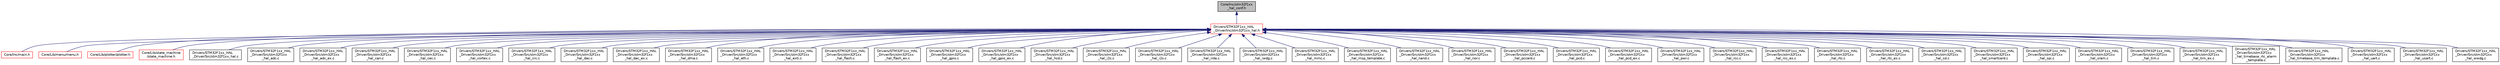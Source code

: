 digraph "Core/Inc/stm32f1xx_hal_conf.h"
{
 // LATEX_PDF_SIZE
  edge [fontname="Helvetica",fontsize="10",labelfontname="Helvetica",labelfontsize="10"];
  node [fontname="Helvetica",fontsize="10",shape=record];
  Node1 [label="Core/Inc/stm32f1xx\l_hal_conf.h",height=0.2,width=0.4,color="black", fillcolor="grey75", style="filled", fontcolor="black",tooltip="HAL configuration file."];
  Node1 -> Node2 [dir="back",color="midnightblue",fontsize="10",style="solid",fontname="Helvetica"];
  Node2 [label="Drivers/STM32F1xx_HAL\l_Driver/Inc/stm32f1xx_hal.h",height=0.2,width=0.4,color="red", fillcolor="white", style="filled",URL="$stm32f1xx__hal_8h.html",tooltip="This file contains all the functions prototypes for the HAL module driver."];
  Node2 -> Node3 [dir="back",color="midnightblue",fontsize="10",style="solid",fontname="Helvetica"];
  Node3 [label="Core/Inc/main.h",height=0.2,width=0.4,color="red", fillcolor="white", style="filled",URL="$main_8h.html",tooltip=": Header for main.c file. This file contains the common defines of the application."];
  Node2 -> Node21 [dir="back",color="midnightblue",fontsize="10",style="solid",fontname="Helvetica"];
  Node21 [label="Core/Lib/menu/menu.h",height=0.2,width=0.4,color="red", fillcolor="white", style="filled",URL="$menu_8h_source.html",tooltip=" "];
  Node2 -> Node23 [dir="back",color="midnightblue",fontsize="10",style="solid",fontname="Helvetica"];
  Node23 [label="Core/Lib/plotter/plotter.h",height=0.2,width=0.4,color="red", fillcolor="white", style="filled",URL="$plotter_8h.html",tooltip=" "];
  Node2 -> Node25 [dir="back",color="midnightblue",fontsize="10",style="solid",fontname="Helvetica"];
  Node25 [label="Core/Lib/state_machine\l/state_machine.h",height=0.2,width=0.4,color="red", fillcolor="white", style="filled",URL="$state__machine_8h.html",tooltip=" "];
  Node2 -> Node27 [dir="back",color="midnightblue",fontsize="10",style="solid",fontname="Helvetica"];
  Node27 [label="Drivers/STM32F1xx_HAL\l_Driver/Src/stm32f1xx_hal.c",height=0.2,width=0.4,color="black", fillcolor="white", style="filled",URL="$stm32f1xx__hal_8c.html",tooltip="HAL module driver. This is the common part of the HAL initialization."];
  Node2 -> Node28 [dir="back",color="midnightblue",fontsize="10",style="solid",fontname="Helvetica"];
  Node28 [label="Drivers/STM32F1xx_HAL\l_Driver/Src/stm32f1xx\l_hal_adc.c",height=0.2,width=0.4,color="black", fillcolor="white", style="filled",URL="$stm32f1xx__hal__adc_8c.html",tooltip="This file provides firmware functions to manage the following functionalities of the Analog to Digita..."];
  Node2 -> Node29 [dir="back",color="midnightblue",fontsize="10",style="solid",fontname="Helvetica"];
  Node29 [label="Drivers/STM32F1xx_HAL\l_Driver/Src/stm32f1xx\l_hal_adc_ex.c",height=0.2,width=0.4,color="black", fillcolor="white", style="filled",URL="$stm32f1xx__hal__adc__ex_8c.html",tooltip="This file provides firmware functions to manage the following functionalities of the Analog to Digita..."];
  Node2 -> Node30 [dir="back",color="midnightblue",fontsize="10",style="solid",fontname="Helvetica"];
  Node30 [label="Drivers/STM32F1xx_HAL\l_Driver/Src/stm32f1xx\l_hal_can.c",height=0.2,width=0.4,color="black", fillcolor="white", style="filled",URL="$stm32f1xx__hal__can_8c.html",tooltip="CAN HAL module driver. This file provides firmware functions to manage the following functionalities ..."];
  Node2 -> Node31 [dir="back",color="midnightblue",fontsize="10",style="solid",fontname="Helvetica"];
  Node31 [label="Drivers/STM32F1xx_HAL\l_Driver/Src/stm32f1xx\l_hal_cec.c",height=0.2,width=0.4,color="black", fillcolor="white", style="filled",URL="$stm32f1xx__hal__cec_8c.html",tooltip="CEC HAL module driver. This file provides firmware functions to manage the following functionalities ..."];
  Node2 -> Node32 [dir="back",color="midnightblue",fontsize="10",style="solid",fontname="Helvetica"];
  Node32 [label="Drivers/STM32F1xx_HAL\l_Driver/Src/stm32f1xx\l_hal_cortex.c",height=0.2,width=0.4,color="black", fillcolor="white", style="filled",URL="$stm32f1xx__hal__cortex_8c.html",tooltip="CORTEX HAL module driver. This file provides firmware functions to manage the following functionaliti..."];
  Node2 -> Node33 [dir="back",color="midnightblue",fontsize="10",style="solid",fontname="Helvetica"];
  Node33 [label="Drivers/STM32F1xx_HAL\l_Driver/Src/stm32f1xx\l_hal_crc.c",height=0.2,width=0.4,color="black", fillcolor="white", style="filled",URL="$stm32f1xx__hal__crc_8c.html",tooltip="CRC HAL module driver. This file provides firmware functions to manage the following functionalities ..."];
  Node2 -> Node34 [dir="back",color="midnightblue",fontsize="10",style="solid",fontname="Helvetica"];
  Node34 [label="Drivers/STM32F1xx_HAL\l_Driver/Src/stm32f1xx\l_hal_dac.c",height=0.2,width=0.4,color="black", fillcolor="white", style="filled",URL="$stm32f1xx__hal__dac_8c.html",tooltip="DAC HAL module driver. This file provides firmware functions to manage the following functionalities ..."];
  Node2 -> Node35 [dir="back",color="midnightblue",fontsize="10",style="solid",fontname="Helvetica"];
  Node35 [label="Drivers/STM32F1xx_HAL\l_Driver/Src/stm32f1xx\l_hal_dac_ex.c",height=0.2,width=0.4,color="black", fillcolor="white", style="filled",URL="$stm32f1xx__hal__dac__ex_8c.html",tooltip="Extended DAC HAL module driver. This file provides firmware functions to manage the extended function..."];
  Node2 -> Node36 [dir="back",color="midnightblue",fontsize="10",style="solid",fontname="Helvetica"];
  Node36 [label="Drivers/STM32F1xx_HAL\l_Driver/Src/stm32f1xx\l_hal_dma.c",height=0.2,width=0.4,color="black", fillcolor="white", style="filled",URL="$stm32f1xx__hal__dma_8c.html",tooltip="DMA HAL module driver. This file provides firmware functions to manage the following functionalities ..."];
  Node2 -> Node37 [dir="back",color="midnightblue",fontsize="10",style="solid",fontname="Helvetica"];
  Node37 [label="Drivers/STM32F1xx_HAL\l_Driver/Src/stm32f1xx\l_hal_eth.c",height=0.2,width=0.4,color="black", fillcolor="white", style="filled",URL="$stm32f1xx__hal__eth_8c.html",tooltip="ETH HAL module driver. This file provides firmware functions to manage the following functionalities ..."];
  Node2 -> Node38 [dir="back",color="midnightblue",fontsize="10",style="solid",fontname="Helvetica"];
  Node38 [label="Drivers/STM32F1xx_HAL\l_Driver/Src/stm32f1xx\l_hal_exti.c",height=0.2,width=0.4,color="black", fillcolor="white", style="filled",URL="$stm32f1xx__hal__exti_8c.html",tooltip="EXTI HAL module driver. This file provides firmware functions to manage the following functionalities..."];
  Node2 -> Node39 [dir="back",color="midnightblue",fontsize="10",style="solid",fontname="Helvetica"];
  Node39 [label="Drivers/STM32F1xx_HAL\l_Driver/Src/stm32f1xx\l_hal_flash.c",height=0.2,width=0.4,color="black", fillcolor="white", style="filled",URL="$stm32f1xx__hal__flash_8c.html",tooltip="FLASH HAL module driver. This file provides firmware functions to manage the following functionalitie..."];
  Node2 -> Node40 [dir="back",color="midnightblue",fontsize="10",style="solid",fontname="Helvetica"];
  Node40 [label="Drivers/STM32F1xx_HAL\l_Driver/Src/stm32f1xx\l_hal_flash_ex.c",height=0.2,width=0.4,color="black", fillcolor="white", style="filled",URL="$stm32f1xx__hal__flash__ex_8c.html",tooltip="Extended FLASH HAL module driver."];
  Node2 -> Node41 [dir="back",color="midnightblue",fontsize="10",style="solid",fontname="Helvetica"];
  Node41 [label="Drivers/STM32F1xx_HAL\l_Driver/Src/stm32f1xx\l_hal_gpio.c",height=0.2,width=0.4,color="black", fillcolor="white", style="filled",URL="$stm32f1xx__hal__gpio_8c.html",tooltip="GPIO HAL module driver. This file provides firmware functions to manage the following functionalities..."];
  Node2 -> Node42 [dir="back",color="midnightblue",fontsize="10",style="solid",fontname="Helvetica"];
  Node42 [label="Drivers/STM32F1xx_HAL\l_Driver/Src/stm32f1xx\l_hal_gpio_ex.c",height=0.2,width=0.4,color="black", fillcolor="white", style="filled",URL="$stm32f1xx__hal__gpio__ex_8c.html",tooltip="GPIO Extension HAL module driver. This file provides firmware functions to manage the following funct..."];
  Node2 -> Node43 [dir="back",color="midnightblue",fontsize="10",style="solid",fontname="Helvetica"];
  Node43 [label="Drivers/STM32F1xx_HAL\l_Driver/Src/stm32f1xx\l_hal_hcd.c",height=0.2,width=0.4,color="black", fillcolor="white", style="filled",URL="$stm32f1xx__hal__hcd_8c.html",tooltip="HCD HAL module driver. This file provides firmware functions to manage the following functionalities ..."];
  Node2 -> Node44 [dir="back",color="midnightblue",fontsize="10",style="solid",fontname="Helvetica"];
  Node44 [label="Drivers/STM32F1xx_HAL\l_Driver/Src/stm32f1xx\l_hal_i2c.c",height=0.2,width=0.4,color="black", fillcolor="white", style="filled",URL="$stm32f1xx__hal__i2c_8c.html",tooltip="I2C HAL module driver. This file provides firmware functions to manage the following functionalities ..."];
  Node2 -> Node45 [dir="back",color="midnightblue",fontsize="10",style="solid",fontname="Helvetica"];
  Node45 [label="Drivers/STM32F1xx_HAL\l_Driver/Src/stm32f1xx\l_hal_i2s.c",height=0.2,width=0.4,color="black", fillcolor="white", style="filled",URL="$stm32f1xx__hal__i2s_8c.html",tooltip="I2S HAL module driver. This file provides firmware functions to manage the following functionalities ..."];
  Node2 -> Node46 [dir="back",color="midnightblue",fontsize="10",style="solid",fontname="Helvetica"];
  Node46 [label="Drivers/STM32F1xx_HAL\l_Driver/Src/stm32f1xx\l_hal_irda.c",height=0.2,width=0.4,color="black", fillcolor="white", style="filled",URL="$stm32f1xx__hal__irda_8c.html",tooltip="IRDA HAL module driver. This file provides firmware functions to manage the following functionalities..."];
  Node2 -> Node47 [dir="back",color="midnightblue",fontsize="10",style="solid",fontname="Helvetica"];
  Node47 [label="Drivers/STM32F1xx_HAL\l_Driver/Src/stm32f1xx\l_hal_iwdg.c",height=0.2,width=0.4,color="black", fillcolor="white", style="filled",URL="$stm32f1xx__hal__iwdg_8c.html",tooltip="IWDG HAL module driver. This file provides firmware functions to manage the following functionalities..."];
  Node2 -> Node48 [dir="back",color="midnightblue",fontsize="10",style="solid",fontname="Helvetica"];
  Node48 [label="Drivers/STM32F1xx_HAL\l_Driver/Src/stm32f1xx\l_hal_mmc.c",height=0.2,width=0.4,color="black", fillcolor="white", style="filled",URL="$stm32f1xx__hal__mmc_8c.html",tooltip="MMC card HAL module driver. This file provides firmware functions to manage the following functionali..."];
  Node2 -> Node49 [dir="back",color="midnightblue",fontsize="10",style="solid",fontname="Helvetica"];
  Node49 [label="Drivers/STM32F1xx_HAL\l_Driver/Src/stm32f1xx\l_hal_msp_template.c",height=0.2,width=0.4,color="black", fillcolor="white", style="filled",URL="$stm32f1xx__hal__msp__template_8c.html",tooltip="HAL BSP module. This file template is located in the HAL folder and should be copied to the user fold..."];
  Node2 -> Node50 [dir="back",color="midnightblue",fontsize="10",style="solid",fontname="Helvetica"];
  Node50 [label="Drivers/STM32F1xx_HAL\l_Driver/Src/stm32f1xx\l_hal_nand.c",height=0.2,width=0.4,color="black", fillcolor="white", style="filled",URL="$stm32f1xx__hal__nand_8c.html",tooltip="NAND HAL module driver. This file provides a generic firmware to drive NAND memories mounted as exter..."];
  Node2 -> Node51 [dir="back",color="midnightblue",fontsize="10",style="solid",fontname="Helvetica"];
  Node51 [label="Drivers/STM32F1xx_HAL\l_Driver/Src/stm32f1xx\l_hal_nor.c",height=0.2,width=0.4,color="black", fillcolor="white", style="filled",URL="$stm32f1xx__hal__nor_8c.html",tooltip="NOR HAL module driver. This file provides a generic firmware to drive NOR memories mounted as externa..."];
  Node2 -> Node52 [dir="back",color="midnightblue",fontsize="10",style="solid",fontname="Helvetica"];
  Node52 [label="Drivers/STM32F1xx_HAL\l_Driver/Src/stm32f1xx\l_hal_pccard.c",height=0.2,width=0.4,color="black", fillcolor="white", style="filled",URL="$stm32f1xx__hal__pccard_8c.html",tooltip="PCCARD HAL module driver. This file provides a generic firmware to drive PCCARD memories mounted as e..."];
  Node2 -> Node53 [dir="back",color="midnightblue",fontsize="10",style="solid",fontname="Helvetica"];
  Node53 [label="Drivers/STM32F1xx_HAL\l_Driver/Src/stm32f1xx\l_hal_pcd.c",height=0.2,width=0.4,color="black", fillcolor="white", style="filled",URL="$stm32f1xx__hal__pcd_8c.html",tooltip="PCD HAL module driver. This file provides firmware functions to manage the following functionalities ..."];
  Node2 -> Node54 [dir="back",color="midnightblue",fontsize="10",style="solid",fontname="Helvetica"];
  Node54 [label="Drivers/STM32F1xx_HAL\l_Driver/Src/stm32f1xx\l_hal_pcd_ex.c",height=0.2,width=0.4,color="black", fillcolor="white", style="filled",URL="$stm32f1xx__hal__pcd__ex_8c.html",tooltip="PCD Extended HAL module driver. This file provides firmware functions to manage the following functio..."];
  Node2 -> Node55 [dir="back",color="midnightblue",fontsize="10",style="solid",fontname="Helvetica"];
  Node55 [label="Drivers/STM32F1xx_HAL\l_Driver/Src/stm32f1xx\l_hal_pwr.c",height=0.2,width=0.4,color="black", fillcolor="white", style="filled",URL="$stm32f1xx__hal__pwr_8c.html",tooltip="PWR HAL module driver."];
  Node2 -> Node56 [dir="back",color="midnightblue",fontsize="10",style="solid",fontname="Helvetica"];
  Node56 [label="Drivers/STM32F1xx_HAL\l_Driver/Src/stm32f1xx\l_hal_rcc.c",height=0.2,width=0.4,color="black", fillcolor="white", style="filled",URL="$stm32f1xx__hal__rcc_8c.html",tooltip="RCC HAL module driver. This file provides firmware functions to manage the following functionalities ..."];
  Node2 -> Node57 [dir="back",color="midnightblue",fontsize="10",style="solid",fontname="Helvetica"];
  Node57 [label="Drivers/STM32F1xx_HAL\l_Driver/Src/stm32f1xx\l_hal_rcc_ex.c",height=0.2,width=0.4,color="black", fillcolor="white", style="filled",URL="$stm32f1xx__hal__rcc__ex_8c.html",tooltip="Extended RCC HAL module driver. This file provides firmware functions to manage the following functio..."];
  Node2 -> Node58 [dir="back",color="midnightblue",fontsize="10",style="solid",fontname="Helvetica"];
  Node58 [label="Drivers/STM32F1xx_HAL\l_Driver/Src/stm32f1xx\l_hal_rtc.c",height=0.2,width=0.4,color="black", fillcolor="white", style="filled",URL="$stm32f1xx__hal__rtc_8c.html",tooltip="RTC HAL module driver. This file provides firmware functions to manage the following functionalities ..."];
  Node2 -> Node59 [dir="back",color="midnightblue",fontsize="10",style="solid",fontname="Helvetica"];
  Node59 [label="Drivers/STM32F1xx_HAL\l_Driver/Src/stm32f1xx\l_hal_rtc_ex.c",height=0.2,width=0.4,color="black", fillcolor="white", style="filled",URL="$stm32f1xx__hal__rtc__ex_8c.html",tooltip="Extended RTC HAL module driver. This file provides firmware functions to manage the following functio..."];
  Node2 -> Node60 [dir="back",color="midnightblue",fontsize="10",style="solid",fontname="Helvetica"];
  Node60 [label="Drivers/STM32F1xx_HAL\l_Driver/Src/stm32f1xx\l_hal_sd.c",height=0.2,width=0.4,color="black", fillcolor="white", style="filled",URL="$stm32f1xx__hal__sd_8c.html",tooltip="SD card HAL module driver. This file provides firmware functions to manage the following functionalit..."];
  Node2 -> Node61 [dir="back",color="midnightblue",fontsize="10",style="solid",fontname="Helvetica"];
  Node61 [label="Drivers/STM32F1xx_HAL\l_Driver/Src/stm32f1xx\l_hal_smartcard.c",height=0.2,width=0.4,color="black", fillcolor="white", style="filled",URL="$stm32f1xx__hal__smartcard_8c.html",tooltip="SMARTCARD HAL module driver. This file provides firmware functions to manage the following functional..."];
  Node2 -> Node62 [dir="back",color="midnightblue",fontsize="10",style="solid",fontname="Helvetica"];
  Node62 [label="Drivers/STM32F1xx_HAL\l_Driver/Src/stm32f1xx\l_hal_spi.c",height=0.2,width=0.4,color="black", fillcolor="white", style="filled",URL="$stm32f1xx__hal__spi_8c.html",tooltip="SPI HAL module driver. This file provides firmware functions to manage the following functionalities ..."];
  Node2 -> Node63 [dir="back",color="midnightblue",fontsize="10",style="solid",fontname="Helvetica"];
  Node63 [label="Drivers/STM32F1xx_HAL\l_Driver/Src/stm32f1xx\l_hal_sram.c",height=0.2,width=0.4,color="black", fillcolor="white", style="filled",URL="$stm32f1xx__hal__sram_8c.html",tooltip="SRAM HAL module driver. This file provides a generic firmware to drive SRAM memories mounted as exter..."];
  Node2 -> Node64 [dir="back",color="midnightblue",fontsize="10",style="solid",fontname="Helvetica"];
  Node64 [label="Drivers/STM32F1xx_HAL\l_Driver/Src/stm32f1xx\l_hal_tim.c",height=0.2,width=0.4,color="black", fillcolor="white", style="filled",URL="$stm32f1xx__hal__tim_8c.html",tooltip="TIM HAL module driver. This file provides firmware functions to manage the following functionalities ..."];
  Node2 -> Node65 [dir="back",color="midnightblue",fontsize="10",style="solid",fontname="Helvetica"];
  Node65 [label="Drivers/STM32F1xx_HAL\l_Driver/Src/stm32f1xx\l_hal_tim_ex.c",height=0.2,width=0.4,color="black", fillcolor="white", style="filled",URL="$stm32f1xx__hal__tim__ex_8c.html",tooltip="TIM HAL module driver. This file provides firmware functions to manage the following functionalities ..."];
  Node2 -> Node66 [dir="back",color="midnightblue",fontsize="10",style="solid",fontname="Helvetica"];
  Node66 [label="Drivers/STM32F1xx_HAL\l_Driver/Src/stm32f1xx\l_hal_timebase_rtc_alarm\l_template.c",height=0.2,width=0.4,color="black", fillcolor="white", style="filled",URL="$stm32f1xx__hal__timebase__rtc__alarm__template_8c.html",tooltip="HAL time base based on the hardware RTC_ALARM."];
  Node2 -> Node67 [dir="back",color="midnightblue",fontsize="10",style="solid",fontname="Helvetica"];
  Node67 [label="Drivers/STM32F1xx_HAL\l_Driver/Src/stm32f1xx\l_hal_timebase_tim_template.c",height=0.2,width=0.4,color="black", fillcolor="white", style="filled",URL="$stm32f1xx__hal__timebase__tim__template_8c.html",tooltip="HAL time base based on the hardware TIM Template."];
  Node2 -> Node68 [dir="back",color="midnightblue",fontsize="10",style="solid",fontname="Helvetica"];
  Node68 [label="Drivers/STM32F1xx_HAL\l_Driver/Src/stm32f1xx\l_hal_uart.c",height=0.2,width=0.4,color="black", fillcolor="white", style="filled",URL="$stm32f1xx__hal__uart_8c.html",tooltip="UART HAL module driver. This file provides firmware functions to manage the following functionalities..."];
  Node2 -> Node69 [dir="back",color="midnightblue",fontsize="10",style="solid",fontname="Helvetica"];
  Node69 [label="Drivers/STM32F1xx_HAL\l_Driver/Src/stm32f1xx\l_hal_usart.c",height=0.2,width=0.4,color="black", fillcolor="white", style="filled",URL="$stm32f1xx__hal__usart_8c.html",tooltip="USART HAL module driver. This file provides firmware functions to manage the following functionalitie..."];
  Node2 -> Node70 [dir="back",color="midnightblue",fontsize="10",style="solid",fontname="Helvetica"];
  Node70 [label="Drivers/STM32F1xx_HAL\l_Driver/Src/stm32f1xx\l_hal_wwdg.c",height=0.2,width=0.4,color="black", fillcolor="white", style="filled",URL="$stm32f1xx__hal__wwdg_8c.html",tooltip="WWDG HAL module driver. This file provides firmware functions to manage the following functionalities..."];
}
